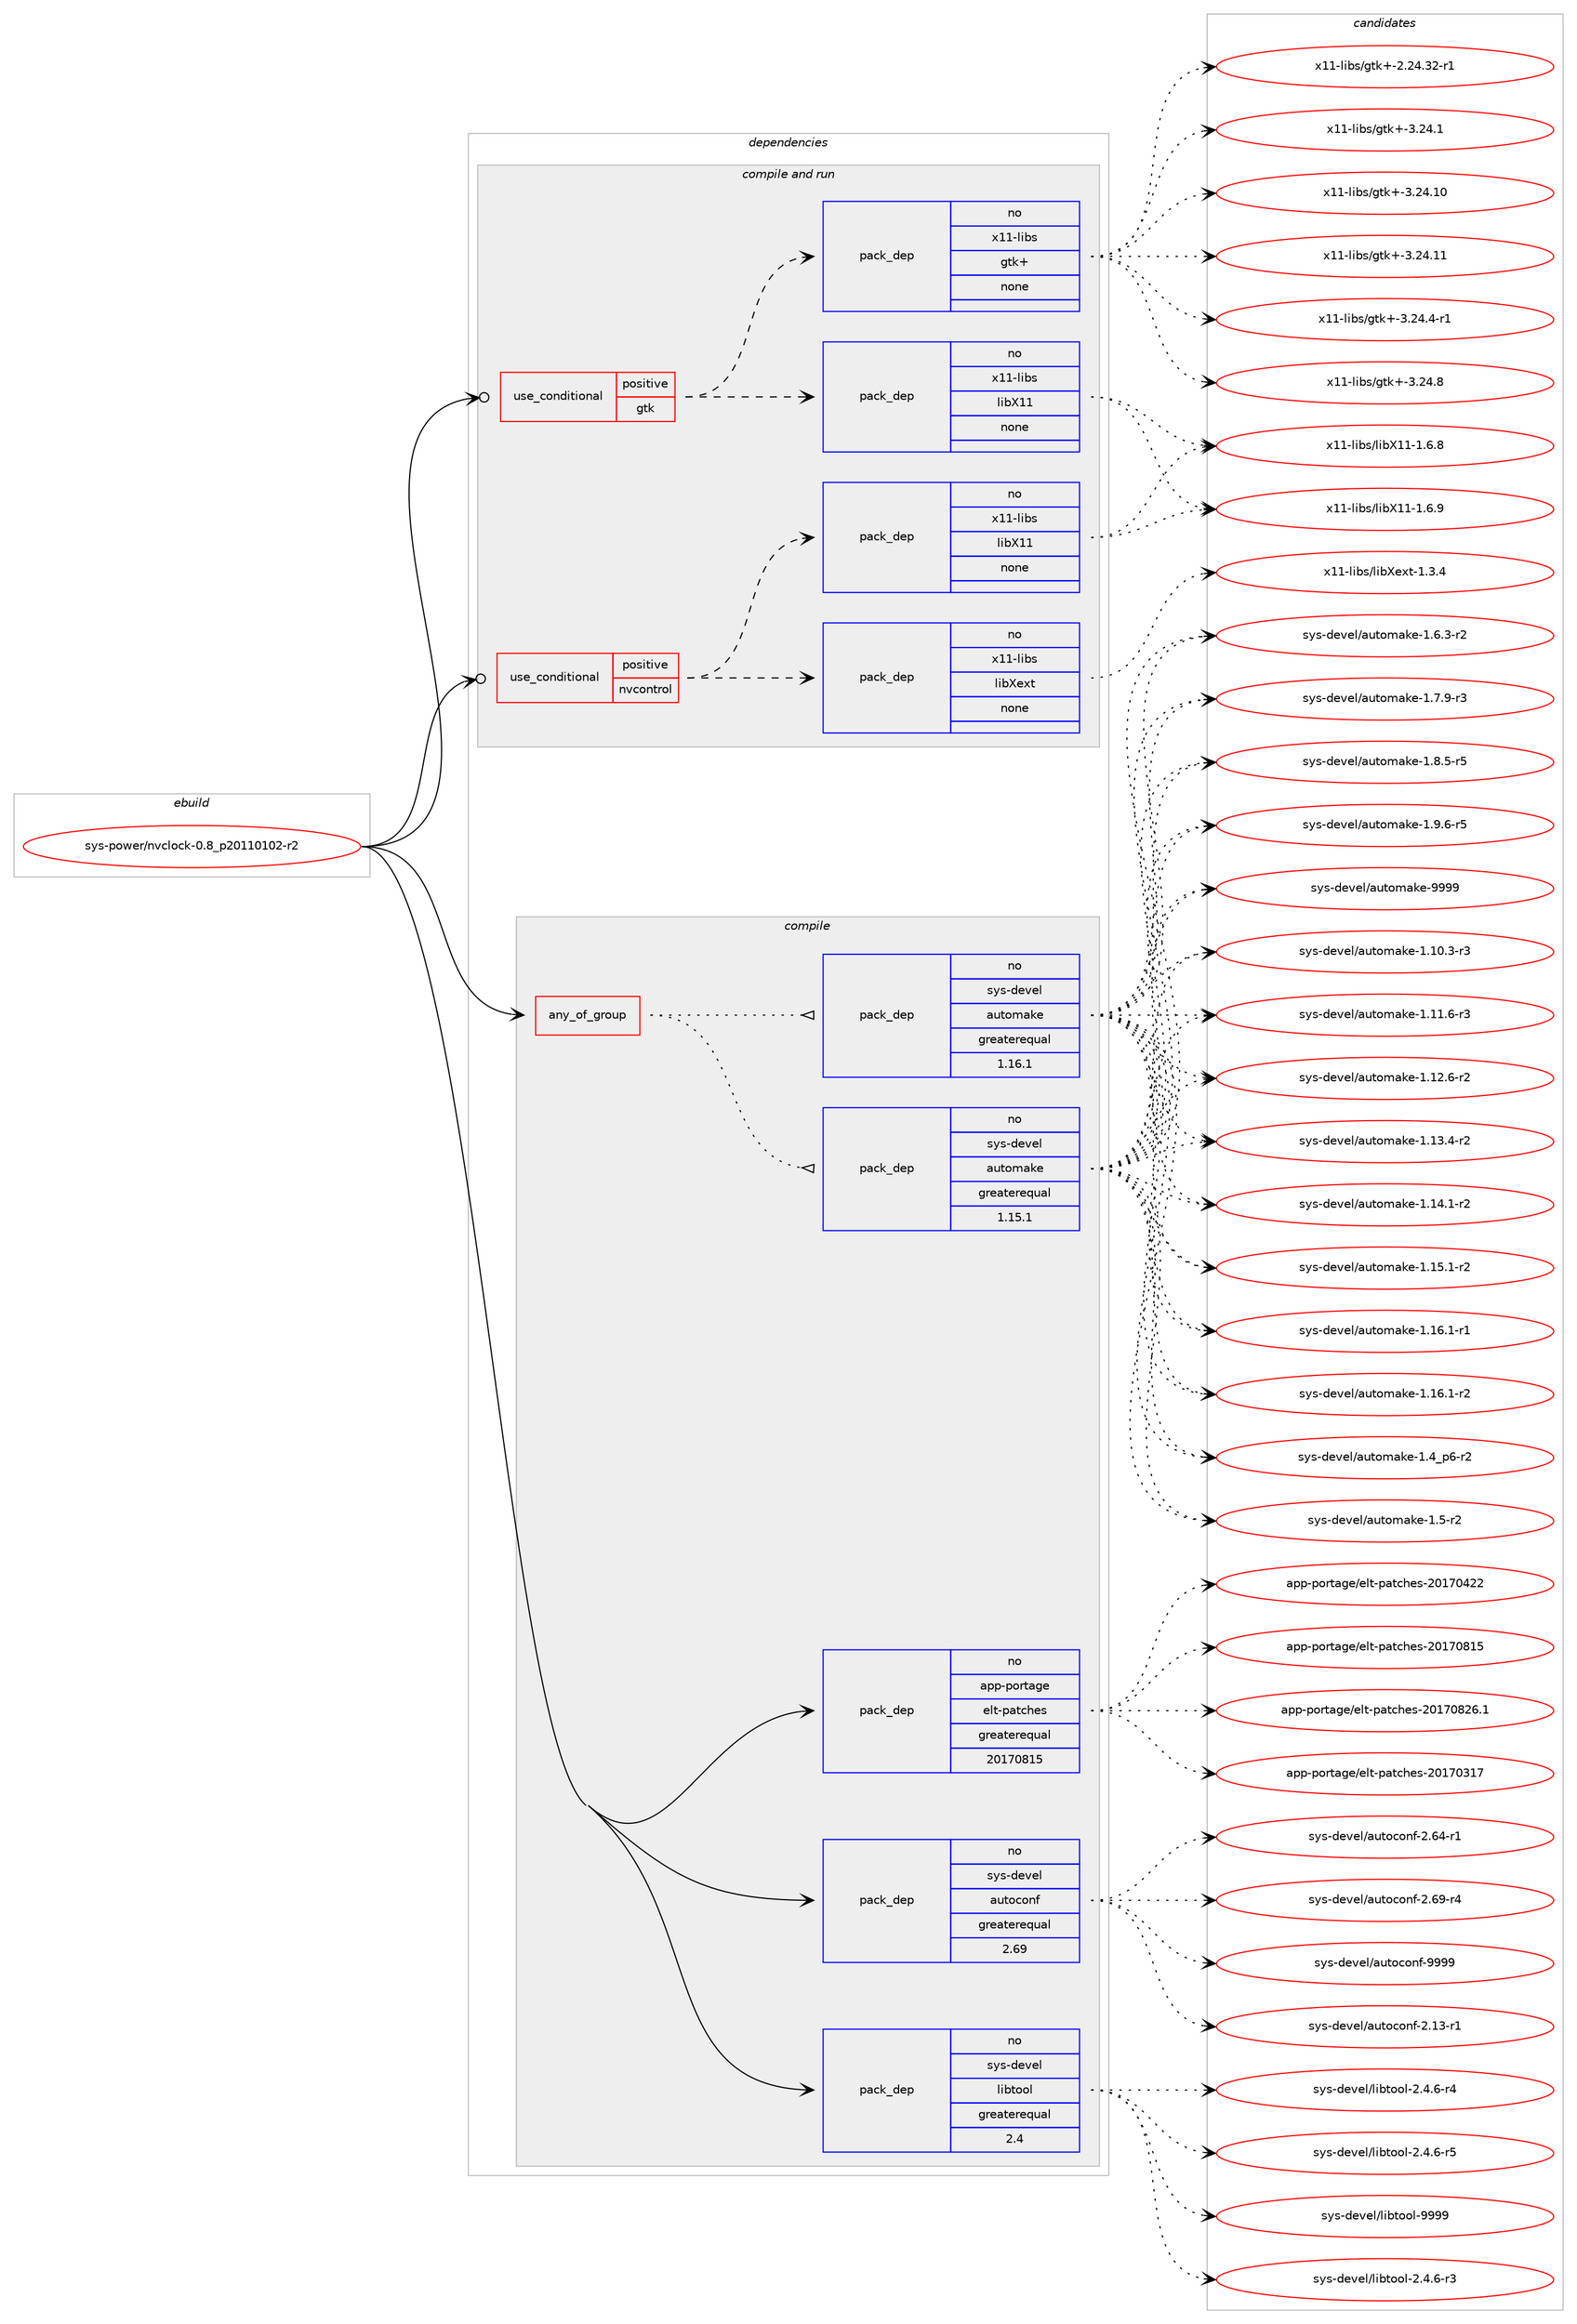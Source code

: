 digraph prolog {

# *************
# Graph options
# *************

newrank=true;
concentrate=true;
compound=true;
graph [rankdir=LR,fontname=Helvetica,fontsize=10,ranksep=1.5];#, ranksep=2.5, nodesep=0.2];
edge  [arrowhead=vee];
node  [fontname=Helvetica,fontsize=10];

# **********
# The ebuild
# **********

subgraph cluster_leftcol {
color=gray;
rank=same;
label=<<i>ebuild</i>>;
id [label="sys-power/nvclock-0.8_p20110102-r2", color=red, width=4, href="../sys-power/nvclock-0.8_p20110102-r2.svg"];
}

# ****************
# The dependencies
# ****************

subgraph cluster_midcol {
color=gray;
label=<<i>dependencies</i>>;
subgraph cluster_compile {
fillcolor="#eeeeee";
style=filled;
label=<<i>compile</i>>;
subgraph any15258 {
dependency899207 [label=<<TABLE BORDER="0" CELLBORDER="1" CELLSPACING="0" CELLPADDING="4"><TR><TD CELLPADDING="10">any_of_group</TD></TR></TABLE>>, shape=none, color=red];subgraph pack667252 {
dependency899208 [label=<<TABLE BORDER="0" CELLBORDER="1" CELLSPACING="0" CELLPADDING="4" WIDTH="220"><TR><TD ROWSPAN="6" CELLPADDING="30">pack_dep</TD></TR><TR><TD WIDTH="110">no</TD></TR><TR><TD>sys-devel</TD></TR><TR><TD>automake</TD></TR><TR><TD>greaterequal</TD></TR><TR><TD>1.16.1</TD></TR></TABLE>>, shape=none, color=blue];
}
dependency899207:e -> dependency899208:w [weight=20,style="dotted",arrowhead="oinv"];
subgraph pack667253 {
dependency899209 [label=<<TABLE BORDER="0" CELLBORDER="1" CELLSPACING="0" CELLPADDING="4" WIDTH="220"><TR><TD ROWSPAN="6" CELLPADDING="30">pack_dep</TD></TR><TR><TD WIDTH="110">no</TD></TR><TR><TD>sys-devel</TD></TR><TR><TD>automake</TD></TR><TR><TD>greaterequal</TD></TR><TR><TD>1.15.1</TD></TR></TABLE>>, shape=none, color=blue];
}
dependency899207:e -> dependency899209:w [weight=20,style="dotted",arrowhead="oinv"];
}
id:e -> dependency899207:w [weight=20,style="solid",arrowhead="vee"];
subgraph pack667254 {
dependency899210 [label=<<TABLE BORDER="0" CELLBORDER="1" CELLSPACING="0" CELLPADDING="4" WIDTH="220"><TR><TD ROWSPAN="6" CELLPADDING="30">pack_dep</TD></TR><TR><TD WIDTH="110">no</TD></TR><TR><TD>app-portage</TD></TR><TR><TD>elt-patches</TD></TR><TR><TD>greaterequal</TD></TR><TR><TD>20170815</TD></TR></TABLE>>, shape=none, color=blue];
}
id:e -> dependency899210:w [weight=20,style="solid",arrowhead="vee"];
subgraph pack667255 {
dependency899211 [label=<<TABLE BORDER="0" CELLBORDER="1" CELLSPACING="0" CELLPADDING="4" WIDTH="220"><TR><TD ROWSPAN="6" CELLPADDING="30">pack_dep</TD></TR><TR><TD WIDTH="110">no</TD></TR><TR><TD>sys-devel</TD></TR><TR><TD>autoconf</TD></TR><TR><TD>greaterequal</TD></TR><TR><TD>2.69</TD></TR></TABLE>>, shape=none, color=blue];
}
id:e -> dependency899211:w [weight=20,style="solid",arrowhead="vee"];
subgraph pack667256 {
dependency899212 [label=<<TABLE BORDER="0" CELLBORDER="1" CELLSPACING="0" CELLPADDING="4" WIDTH="220"><TR><TD ROWSPAN="6" CELLPADDING="30">pack_dep</TD></TR><TR><TD WIDTH="110">no</TD></TR><TR><TD>sys-devel</TD></TR><TR><TD>libtool</TD></TR><TR><TD>greaterequal</TD></TR><TR><TD>2.4</TD></TR></TABLE>>, shape=none, color=blue];
}
id:e -> dependency899212:w [weight=20,style="solid",arrowhead="vee"];
}
subgraph cluster_compileandrun {
fillcolor="#eeeeee";
style=filled;
label=<<i>compile and run</i>>;
subgraph cond216133 {
dependency899213 [label=<<TABLE BORDER="0" CELLBORDER="1" CELLSPACING="0" CELLPADDING="4"><TR><TD ROWSPAN="3" CELLPADDING="10">use_conditional</TD></TR><TR><TD>positive</TD></TR><TR><TD>gtk</TD></TR></TABLE>>, shape=none, color=red];
subgraph pack667257 {
dependency899214 [label=<<TABLE BORDER="0" CELLBORDER="1" CELLSPACING="0" CELLPADDING="4" WIDTH="220"><TR><TD ROWSPAN="6" CELLPADDING="30">pack_dep</TD></TR><TR><TD WIDTH="110">no</TD></TR><TR><TD>x11-libs</TD></TR><TR><TD>gtk+</TD></TR><TR><TD>none</TD></TR><TR><TD></TD></TR></TABLE>>, shape=none, color=blue];
}
dependency899213:e -> dependency899214:w [weight=20,style="dashed",arrowhead="vee"];
subgraph pack667258 {
dependency899215 [label=<<TABLE BORDER="0" CELLBORDER="1" CELLSPACING="0" CELLPADDING="4" WIDTH="220"><TR><TD ROWSPAN="6" CELLPADDING="30">pack_dep</TD></TR><TR><TD WIDTH="110">no</TD></TR><TR><TD>x11-libs</TD></TR><TR><TD>libX11</TD></TR><TR><TD>none</TD></TR><TR><TD></TD></TR></TABLE>>, shape=none, color=blue];
}
dependency899213:e -> dependency899215:w [weight=20,style="dashed",arrowhead="vee"];
}
id:e -> dependency899213:w [weight=20,style="solid",arrowhead="odotvee"];
subgraph cond216134 {
dependency899216 [label=<<TABLE BORDER="0" CELLBORDER="1" CELLSPACING="0" CELLPADDING="4"><TR><TD ROWSPAN="3" CELLPADDING="10">use_conditional</TD></TR><TR><TD>positive</TD></TR><TR><TD>nvcontrol</TD></TR></TABLE>>, shape=none, color=red];
subgraph pack667259 {
dependency899217 [label=<<TABLE BORDER="0" CELLBORDER="1" CELLSPACING="0" CELLPADDING="4" WIDTH="220"><TR><TD ROWSPAN="6" CELLPADDING="30">pack_dep</TD></TR><TR><TD WIDTH="110">no</TD></TR><TR><TD>x11-libs</TD></TR><TR><TD>libX11</TD></TR><TR><TD>none</TD></TR><TR><TD></TD></TR></TABLE>>, shape=none, color=blue];
}
dependency899216:e -> dependency899217:w [weight=20,style="dashed",arrowhead="vee"];
subgraph pack667260 {
dependency899218 [label=<<TABLE BORDER="0" CELLBORDER="1" CELLSPACING="0" CELLPADDING="4" WIDTH="220"><TR><TD ROWSPAN="6" CELLPADDING="30">pack_dep</TD></TR><TR><TD WIDTH="110">no</TD></TR><TR><TD>x11-libs</TD></TR><TR><TD>libXext</TD></TR><TR><TD>none</TD></TR><TR><TD></TD></TR></TABLE>>, shape=none, color=blue];
}
dependency899216:e -> dependency899218:w [weight=20,style="dashed",arrowhead="vee"];
}
id:e -> dependency899216:w [weight=20,style="solid",arrowhead="odotvee"];
}
subgraph cluster_run {
fillcolor="#eeeeee";
style=filled;
label=<<i>run</i>>;
}
}

# **************
# The candidates
# **************

subgraph cluster_choices {
rank=same;
color=gray;
label=<<i>candidates</i>>;

subgraph choice667252 {
color=black;
nodesep=1;
choice11512111545100101118101108479711711611110997107101454946494846514511451 [label="sys-devel/automake-1.10.3-r3", color=red, width=4,href="../sys-devel/automake-1.10.3-r3.svg"];
choice11512111545100101118101108479711711611110997107101454946494946544511451 [label="sys-devel/automake-1.11.6-r3", color=red, width=4,href="../sys-devel/automake-1.11.6-r3.svg"];
choice11512111545100101118101108479711711611110997107101454946495046544511450 [label="sys-devel/automake-1.12.6-r2", color=red, width=4,href="../sys-devel/automake-1.12.6-r2.svg"];
choice11512111545100101118101108479711711611110997107101454946495146524511450 [label="sys-devel/automake-1.13.4-r2", color=red, width=4,href="../sys-devel/automake-1.13.4-r2.svg"];
choice11512111545100101118101108479711711611110997107101454946495246494511450 [label="sys-devel/automake-1.14.1-r2", color=red, width=4,href="../sys-devel/automake-1.14.1-r2.svg"];
choice11512111545100101118101108479711711611110997107101454946495346494511450 [label="sys-devel/automake-1.15.1-r2", color=red, width=4,href="../sys-devel/automake-1.15.1-r2.svg"];
choice11512111545100101118101108479711711611110997107101454946495446494511449 [label="sys-devel/automake-1.16.1-r1", color=red, width=4,href="../sys-devel/automake-1.16.1-r1.svg"];
choice11512111545100101118101108479711711611110997107101454946495446494511450 [label="sys-devel/automake-1.16.1-r2", color=red, width=4,href="../sys-devel/automake-1.16.1-r2.svg"];
choice115121115451001011181011084797117116111109971071014549465295112544511450 [label="sys-devel/automake-1.4_p6-r2", color=red, width=4,href="../sys-devel/automake-1.4_p6-r2.svg"];
choice11512111545100101118101108479711711611110997107101454946534511450 [label="sys-devel/automake-1.5-r2", color=red, width=4,href="../sys-devel/automake-1.5-r2.svg"];
choice115121115451001011181011084797117116111109971071014549465446514511450 [label="sys-devel/automake-1.6.3-r2", color=red, width=4,href="../sys-devel/automake-1.6.3-r2.svg"];
choice115121115451001011181011084797117116111109971071014549465546574511451 [label="sys-devel/automake-1.7.9-r3", color=red, width=4,href="../sys-devel/automake-1.7.9-r3.svg"];
choice115121115451001011181011084797117116111109971071014549465646534511453 [label="sys-devel/automake-1.8.5-r5", color=red, width=4,href="../sys-devel/automake-1.8.5-r5.svg"];
choice115121115451001011181011084797117116111109971071014549465746544511453 [label="sys-devel/automake-1.9.6-r5", color=red, width=4,href="../sys-devel/automake-1.9.6-r5.svg"];
choice115121115451001011181011084797117116111109971071014557575757 [label="sys-devel/automake-9999", color=red, width=4,href="../sys-devel/automake-9999.svg"];
dependency899208:e -> choice11512111545100101118101108479711711611110997107101454946494846514511451:w [style=dotted,weight="100"];
dependency899208:e -> choice11512111545100101118101108479711711611110997107101454946494946544511451:w [style=dotted,weight="100"];
dependency899208:e -> choice11512111545100101118101108479711711611110997107101454946495046544511450:w [style=dotted,weight="100"];
dependency899208:e -> choice11512111545100101118101108479711711611110997107101454946495146524511450:w [style=dotted,weight="100"];
dependency899208:e -> choice11512111545100101118101108479711711611110997107101454946495246494511450:w [style=dotted,weight="100"];
dependency899208:e -> choice11512111545100101118101108479711711611110997107101454946495346494511450:w [style=dotted,weight="100"];
dependency899208:e -> choice11512111545100101118101108479711711611110997107101454946495446494511449:w [style=dotted,weight="100"];
dependency899208:e -> choice11512111545100101118101108479711711611110997107101454946495446494511450:w [style=dotted,weight="100"];
dependency899208:e -> choice115121115451001011181011084797117116111109971071014549465295112544511450:w [style=dotted,weight="100"];
dependency899208:e -> choice11512111545100101118101108479711711611110997107101454946534511450:w [style=dotted,weight="100"];
dependency899208:e -> choice115121115451001011181011084797117116111109971071014549465446514511450:w [style=dotted,weight="100"];
dependency899208:e -> choice115121115451001011181011084797117116111109971071014549465546574511451:w [style=dotted,weight="100"];
dependency899208:e -> choice115121115451001011181011084797117116111109971071014549465646534511453:w [style=dotted,weight="100"];
dependency899208:e -> choice115121115451001011181011084797117116111109971071014549465746544511453:w [style=dotted,weight="100"];
dependency899208:e -> choice115121115451001011181011084797117116111109971071014557575757:w [style=dotted,weight="100"];
}
subgraph choice667253 {
color=black;
nodesep=1;
choice11512111545100101118101108479711711611110997107101454946494846514511451 [label="sys-devel/automake-1.10.3-r3", color=red, width=4,href="../sys-devel/automake-1.10.3-r3.svg"];
choice11512111545100101118101108479711711611110997107101454946494946544511451 [label="sys-devel/automake-1.11.6-r3", color=red, width=4,href="../sys-devel/automake-1.11.6-r3.svg"];
choice11512111545100101118101108479711711611110997107101454946495046544511450 [label="sys-devel/automake-1.12.6-r2", color=red, width=4,href="../sys-devel/automake-1.12.6-r2.svg"];
choice11512111545100101118101108479711711611110997107101454946495146524511450 [label="sys-devel/automake-1.13.4-r2", color=red, width=4,href="../sys-devel/automake-1.13.4-r2.svg"];
choice11512111545100101118101108479711711611110997107101454946495246494511450 [label="sys-devel/automake-1.14.1-r2", color=red, width=4,href="../sys-devel/automake-1.14.1-r2.svg"];
choice11512111545100101118101108479711711611110997107101454946495346494511450 [label="sys-devel/automake-1.15.1-r2", color=red, width=4,href="../sys-devel/automake-1.15.1-r2.svg"];
choice11512111545100101118101108479711711611110997107101454946495446494511449 [label="sys-devel/automake-1.16.1-r1", color=red, width=4,href="../sys-devel/automake-1.16.1-r1.svg"];
choice11512111545100101118101108479711711611110997107101454946495446494511450 [label="sys-devel/automake-1.16.1-r2", color=red, width=4,href="../sys-devel/automake-1.16.1-r2.svg"];
choice115121115451001011181011084797117116111109971071014549465295112544511450 [label="sys-devel/automake-1.4_p6-r2", color=red, width=4,href="../sys-devel/automake-1.4_p6-r2.svg"];
choice11512111545100101118101108479711711611110997107101454946534511450 [label="sys-devel/automake-1.5-r2", color=red, width=4,href="../sys-devel/automake-1.5-r2.svg"];
choice115121115451001011181011084797117116111109971071014549465446514511450 [label="sys-devel/automake-1.6.3-r2", color=red, width=4,href="../sys-devel/automake-1.6.3-r2.svg"];
choice115121115451001011181011084797117116111109971071014549465546574511451 [label="sys-devel/automake-1.7.9-r3", color=red, width=4,href="../sys-devel/automake-1.7.9-r3.svg"];
choice115121115451001011181011084797117116111109971071014549465646534511453 [label="sys-devel/automake-1.8.5-r5", color=red, width=4,href="../sys-devel/automake-1.8.5-r5.svg"];
choice115121115451001011181011084797117116111109971071014549465746544511453 [label="sys-devel/automake-1.9.6-r5", color=red, width=4,href="../sys-devel/automake-1.9.6-r5.svg"];
choice115121115451001011181011084797117116111109971071014557575757 [label="sys-devel/automake-9999", color=red, width=4,href="../sys-devel/automake-9999.svg"];
dependency899209:e -> choice11512111545100101118101108479711711611110997107101454946494846514511451:w [style=dotted,weight="100"];
dependency899209:e -> choice11512111545100101118101108479711711611110997107101454946494946544511451:w [style=dotted,weight="100"];
dependency899209:e -> choice11512111545100101118101108479711711611110997107101454946495046544511450:w [style=dotted,weight="100"];
dependency899209:e -> choice11512111545100101118101108479711711611110997107101454946495146524511450:w [style=dotted,weight="100"];
dependency899209:e -> choice11512111545100101118101108479711711611110997107101454946495246494511450:w [style=dotted,weight="100"];
dependency899209:e -> choice11512111545100101118101108479711711611110997107101454946495346494511450:w [style=dotted,weight="100"];
dependency899209:e -> choice11512111545100101118101108479711711611110997107101454946495446494511449:w [style=dotted,weight="100"];
dependency899209:e -> choice11512111545100101118101108479711711611110997107101454946495446494511450:w [style=dotted,weight="100"];
dependency899209:e -> choice115121115451001011181011084797117116111109971071014549465295112544511450:w [style=dotted,weight="100"];
dependency899209:e -> choice11512111545100101118101108479711711611110997107101454946534511450:w [style=dotted,weight="100"];
dependency899209:e -> choice115121115451001011181011084797117116111109971071014549465446514511450:w [style=dotted,weight="100"];
dependency899209:e -> choice115121115451001011181011084797117116111109971071014549465546574511451:w [style=dotted,weight="100"];
dependency899209:e -> choice115121115451001011181011084797117116111109971071014549465646534511453:w [style=dotted,weight="100"];
dependency899209:e -> choice115121115451001011181011084797117116111109971071014549465746544511453:w [style=dotted,weight="100"];
dependency899209:e -> choice115121115451001011181011084797117116111109971071014557575757:w [style=dotted,weight="100"];
}
subgraph choice667254 {
color=black;
nodesep=1;
choice97112112451121111141169710310147101108116451129711699104101115455048495548514955 [label="app-portage/elt-patches-20170317", color=red, width=4,href="../app-portage/elt-patches-20170317.svg"];
choice97112112451121111141169710310147101108116451129711699104101115455048495548525050 [label="app-portage/elt-patches-20170422", color=red, width=4,href="../app-portage/elt-patches-20170422.svg"];
choice97112112451121111141169710310147101108116451129711699104101115455048495548564953 [label="app-portage/elt-patches-20170815", color=red, width=4,href="../app-portage/elt-patches-20170815.svg"];
choice971121124511211111411697103101471011081164511297116991041011154550484955485650544649 [label="app-portage/elt-patches-20170826.1", color=red, width=4,href="../app-portage/elt-patches-20170826.1.svg"];
dependency899210:e -> choice97112112451121111141169710310147101108116451129711699104101115455048495548514955:w [style=dotted,weight="100"];
dependency899210:e -> choice97112112451121111141169710310147101108116451129711699104101115455048495548525050:w [style=dotted,weight="100"];
dependency899210:e -> choice97112112451121111141169710310147101108116451129711699104101115455048495548564953:w [style=dotted,weight="100"];
dependency899210:e -> choice971121124511211111411697103101471011081164511297116991041011154550484955485650544649:w [style=dotted,weight="100"];
}
subgraph choice667255 {
color=black;
nodesep=1;
choice1151211154510010111810110847971171161119911111010245504649514511449 [label="sys-devel/autoconf-2.13-r1", color=red, width=4,href="../sys-devel/autoconf-2.13-r1.svg"];
choice1151211154510010111810110847971171161119911111010245504654524511449 [label="sys-devel/autoconf-2.64-r1", color=red, width=4,href="../sys-devel/autoconf-2.64-r1.svg"];
choice1151211154510010111810110847971171161119911111010245504654574511452 [label="sys-devel/autoconf-2.69-r4", color=red, width=4,href="../sys-devel/autoconf-2.69-r4.svg"];
choice115121115451001011181011084797117116111991111101024557575757 [label="sys-devel/autoconf-9999", color=red, width=4,href="../sys-devel/autoconf-9999.svg"];
dependency899211:e -> choice1151211154510010111810110847971171161119911111010245504649514511449:w [style=dotted,weight="100"];
dependency899211:e -> choice1151211154510010111810110847971171161119911111010245504654524511449:w [style=dotted,weight="100"];
dependency899211:e -> choice1151211154510010111810110847971171161119911111010245504654574511452:w [style=dotted,weight="100"];
dependency899211:e -> choice115121115451001011181011084797117116111991111101024557575757:w [style=dotted,weight="100"];
}
subgraph choice667256 {
color=black;
nodesep=1;
choice1151211154510010111810110847108105981161111111084550465246544511451 [label="sys-devel/libtool-2.4.6-r3", color=red, width=4,href="../sys-devel/libtool-2.4.6-r3.svg"];
choice1151211154510010111810110847108105981161111111084550465246544511452 [label="sys-devel/libtool-2.4.6-r4", color=red, width=4,href="../sys-devel/libtool-2.4.6-r4.svg"];
choice1151211154510010111810110847108105981161111111084550465246544511453 [label="sys-devel/libtool-2.4.6-r5", color=red, width=4,href="../sys-devel/libtool-2.4.6-r5.svg"];
choice1151211154510010111810110847108105981161111111084557575757 [label="sys-devel/libtool-9999", color=red, width=4,href="../sys-devel/libtool-9999.svg"];
dependency899212:e -> choice1151211154510010111810110847108105981161111111084550465246544511451:w [style=dotted,weight="100"];
dependency899212:e -> choice1151211154510010111810110847108105981161111111084550465246544511452:w [style=dotted,weight="100"];
dependency899212:e -> choice1151211154510010111810110847108105981161111111084550465246544511453:w [style=dotted,weight="100"];
dependency899212:e -> choice1151211154510010111810110847108105981161111111084557575757:w [style=dotted,weight="100"];
}
subgraph choice667257 {
color=black;
nodesep=1;
choice12049494510810598115471031161074345504650524651504511449 [label="x11-libs/gtk+-2.24.32-r1", color=red, width=4,href="../x11-libs/gtk+-2.24.32-r1.svg"];
choice12049494510810598115471031161074345514650524649 [label="x11-libs/gtk+-3.24.1", color=red, width=4,href="../x11-libs/gtk+-3.24.1.svg"];
choice1204949451081059811547103116107434551465052464948 [label="x11-libs/gtk+-3.24.10", color=red, width=4,href="../x11-libs/gtk+-3.24.10.svg"];
choice1204949451081059811547103116107434551465052464949 [label="x11-libs/gtk+-3.24.11", color=red, width=4,href="../x11-libs/gtk+-3.24.11.svg"];
choice120494945108105981154710311610743455146505246524511449 [label="x11-libs/gtk+-3.24.4-r1", color=red, width=4,href="../x11-libs/gtk+-3.24.4-r1.svg"];
choice12049494510810598115471031161074345514650524656 [label="x11-libs/gtk+-3.24.8", color=red, width=4,href="../x11-libs/gtk+-3.24.8.svg"];
dependency899214:e -> choice12049494510810598115471031161074345504650524651504511449:w [style=dotted,weight="100"];
dependency899214:e -> choice12049494510810598115471031161074345514650524649:w [style=dotted,weight="100"];
dependency899214:e -> choice1204949451081059811547103116107434551465052464948:w [style=dotted,weight="100"];
dependency899214:e -> choice1204949451081059811547103116107434551465052464949:w [style=dotted,weight="100"];
dependency899214:e -> choice120494945108105981154710311610743455146505246524511449:w [style=dotted,weight="100"];
dependency899214:e -> choice12049494510810598115471031161074345514650524656:w [style=dotted,weight="100"];
}
subgraph choice667258 {
color=black;
nodesep=1;
choice120494945108105981154710810598884949454946544656 [label="x11-libs/libX11-1.6.8", color=red, width=4,href="../x11-libs/libX11-1.6.8.svg"];
choice120494945108105981154710810598884949454946544657 [label="x11-libs/libX11-1.6.9", color=red, width=4,href="../x11-libs/libX11-1.6.9.svg"];
dependency899215:e -> choice120494945108105981154710810598884949454946544656:w [style=dotted,weight="100"];
dependency899215:e -> choice120494945108105981154710810598884949454946544657:w [style=dotted,weight="100"];
}
subgraph choice667259 {
color=black;
nodesep=1;
choice120494945108105981154710810598884949454946544656 [label="x11-libs/libX11-1.6.8", color=red, width=4,href="../x11-libs/libX11-1.6.8.svg"];
choice120494945108105981154710810598884949454946544657 [label="x11-libs/libX11-1.6.9", color=red, width=4,href="../x11-libs/libX11-1.6.9.svg"];
dependency899217:e -> choice120494945108105981154710810598884949454946544656:w [style=dotted,weight="100"];
dependency899217:e -> choice120494945108105981154710810598884949454946544657:w [style=dotted,weight="100"];
}
subgraph choice667260 {
color=black;
nodesep=1;
choice12049494510810598115471081059888101120116454946514652 [label="x11-libs/libXext-1.3.4", color=red, width=4,href="../x11-libs/libXext-1.3.4.svg"];
dependency899218:e -> choice12049494510810598115471081059888101120116454946514652:w [style=dotted,weight="100"];
}
}

}
